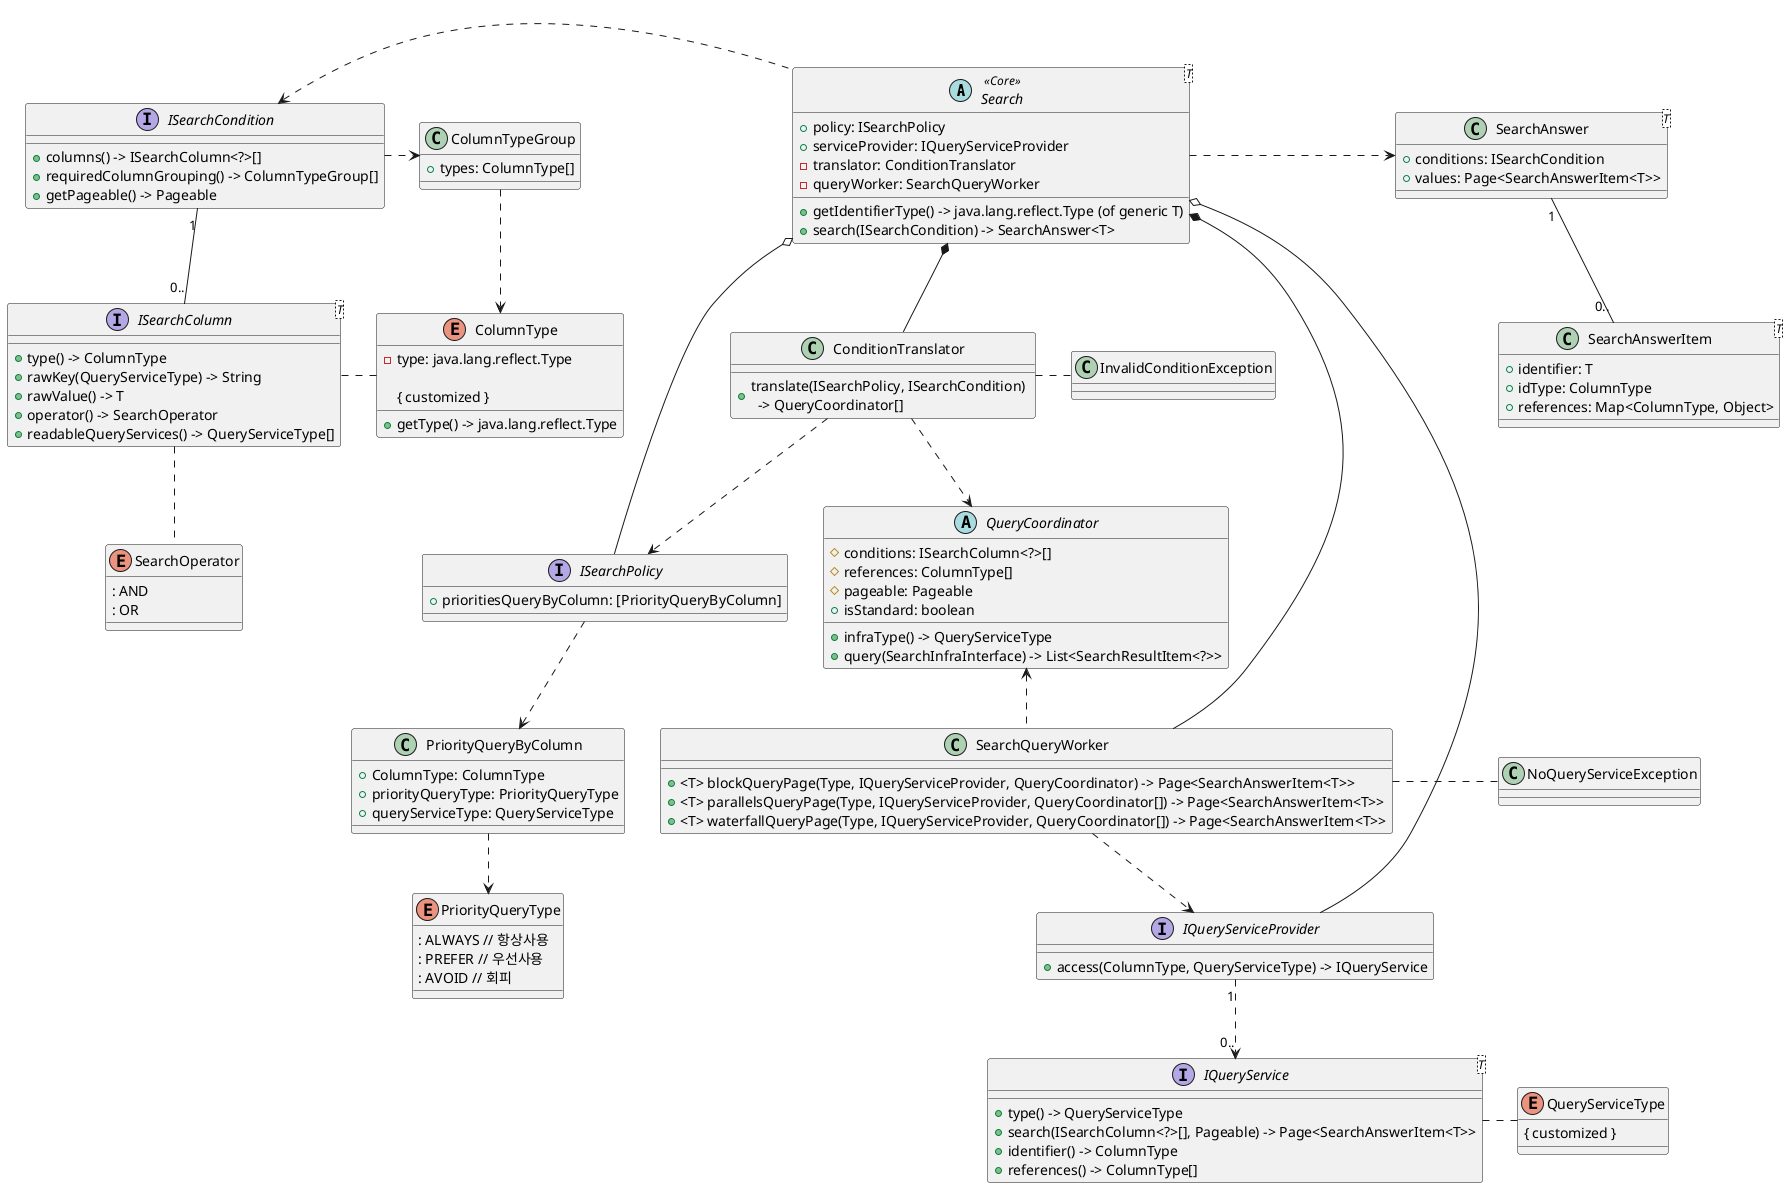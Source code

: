 @startuml

/' SearchProduct
 - Core Domain
'/
abstract Search<T><<Core>> {
    + policy: ISearchPolicy
    + serviceProvider: IQueryServiceProvider
    - translator: ConditionTranslator
    - queryWorker: SearchQueryWorker

    + getIdentifierType() -> java.lang.reflect.Type (of generic T)
    + search(ISearchCondition) -> SearchAnswer<T>
}

/' ISearchCondition
 - 검색 도메인 가시화
 - 검색 조건 정의
 - 버전 관리
'/
interface ISearchCondition {
    + columns() -> ISearchColumn<?>[]
    + requiredColumnGrouping() -> ColumnTypeGroup[]
    + getPageable() -> Pageable
}

class ColumnTypeGroup {
    + types: ColumnType[]
}

interface ISearchColumn<T> {
    + type() -> ColumnType
    + rawKey(QueryServiceType) -> String
    + rawValue() -> T
    + operator() -> SearchOperator
    + readableQueryServices() -> QueryServiceType[]
}

enum ColumnType {
    - type: java.lang.reflect.Type

    { customized }

    + getType() -> java.lang.reflect.Type
}

enum SearchOperator {
    : AND
    : OR
}

class SearchAnswer<T> {
    + conditions: ISearchCondition
    + values: Page<SearchAnswerItem<T>>
}

class SearchAnswerItem<T> {
    + identifier: T
    + idType: ColumnType
    + references: Map<ColumnType, Object>
}

class ConditionTranslator {
    + translate(ISearchPolicy, ISearchCondition) \n  -> QueryCoordinator[]
}

class InvalidConditionException


/' ISearchPolicyProvider
'/
interface ISearchPolicy {
    + prioritiesQueryByColumn: [PriorityQueryByColumn]
}

class PriorityQueryByColumn {
    + ColumnType: ColumnType
    + priorityQueryType: PriorityQueryType
    + queryServiceType: QueryServiceType
}

enum PriorityQueryType {
: ALWAYS // 항상사용
: PREFER // 우선사용
: AVOID // 회피
}


class NoQueryServiceException

/' SearchQueryWorker
'/
class SearchQueryWorker {
    + <T> blockQueryPage(Type, IQueryServiceProvider, QueryCoordinator) -> Page<SearchAnswerItem<T>>
    + <T> parallelsQueryPage(Type, IQueryServiceProvider, QueryCoordinator[]) -> Page<SearchAnswerItem<T>>
    + <T> waterfallQueryPage(Type, IQueryServiceProvider, QueryCoordinator[]) -> Page<SearchAnswerItem<T>>
}

/' QueryCoordinator
'/
abstract QueryCoordinator {
    # conditions: ISearchColumn<?>[]
    # references: ColumnType[]
    # pageable: Pageable
    + isStandard: boolean
    + infraType() -> QueryServiceType
    + query(SearchInfraInterface) -> List<SearchResultItem<?>>
}

/' IQueryService
 - 기본 순서는 IQueryServiceProvider 에 정의된 순서.
'/
interface IQueryService<T> {
    + type() -> QueryServiceType
    + search(ISearchColumn<?>[], Pageable) -> Page<SearchAnswerItem<T>>
    + identifier() -> ColumnType
    + references() -> ColumnType[]
}

interface IQueryServiceProvider {
    + access(ColumnType, QueryServiceType) -> IQueryService
}

enum QueryServiceType {
{ customized }
}


Search .> SearchAnswer
Search *-- SearchQueryWorker
Search *-- ConditionTranslator
Search o--- IQueryServiceProvider
Search o--- ISearchPolicy

ISearchCondition "1" -- "0.." ISearchColumn
ISearchCondition <. Search
ISearchCondition .> ColumnTypeGroup

ISearchColumn . ColumnType
ISearchColumn .. SearchOperator

ColumnTypeGroup ..> ColumnType

IQueryServiceProvider "1" ..> "0.." IQueryService

IQueryService . QueryServiceType

ISearchPolicy ..> PriorityQueryByColumn

PriorityQueryByColumn ..> PriorityQueryType

ConditionTranslator ..> ISearchPolicy

SearchQueryWorker ..> IQueryServiceProvider
SearchQueryWorker . NoQueryServiceException

QueryCoordinator <.. SearchQueryWorker

ConditionTranslator ..> QueryCoordinator
ConditionTranslator . InvalidConditionException

SearchAnswer "1" -- "0.." SearchAnswerItem

@enduml
